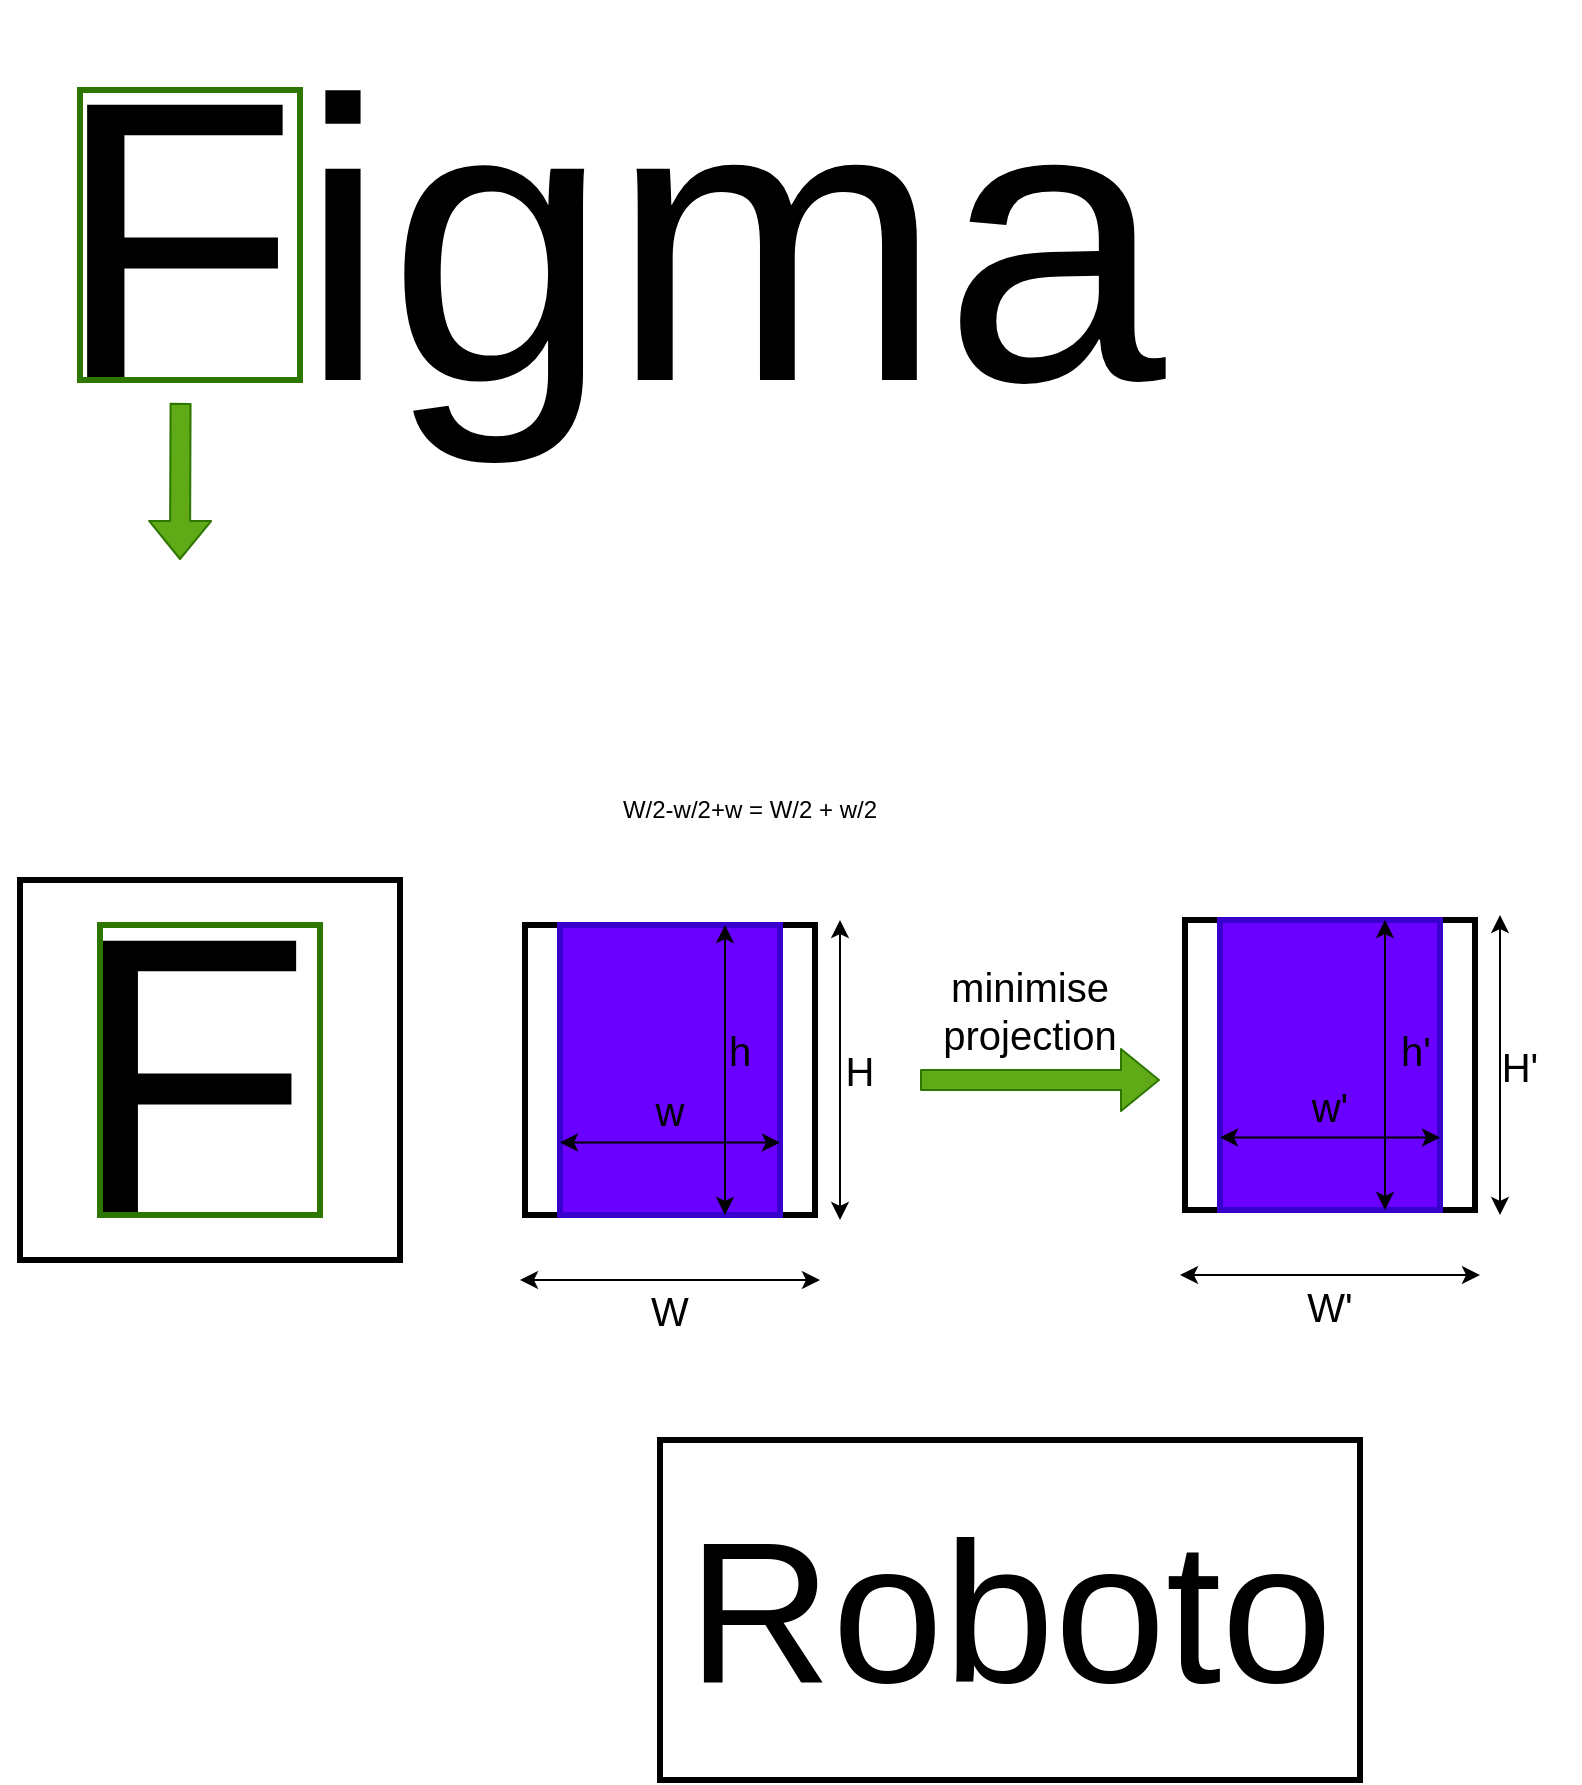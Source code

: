 <mxfile>
    <diagram id="DDabB2Z494bvnQJYpTpZ" name="Page-1">
        <mxGraphModel dx="629" dy="259" grid="1" gridSize="10" guides="1" tooltips="1" connect="1" arrows="1" fold="1" page="1" pageScale="1" pageWidth="850" pageHeight="1100" math="0" shadow="0">
            <root>
                <mxCell id="0"/>
                <mxCell id="1" parent="0"/>
                <mxCell id="13" value="" style="whiteSpace=wrap;html=1;aspect=fixed;strokeWidth=3;fontSize=200;fillColor=none;" parent="1" vertex="1">
                    <mxGeometry x="272.5" y="462.5" width="145" height="145" as="geometry"/>
                </mxCell>
                <mxCell id="12" value="" style="rounded=0;whiteSpace=wrap;html=1;fontSize=200;fillColor=#6a00ff;fontColor=#ffffff;strokeColor=#3700CC;strokeWidth=3;" parent="1" vertex="1">
                    <mxGeometry x="290" y="462.5" width="110" height="145" as="geometry"/>
                </mxCell>
                <mxCell id="2" value="&lt;font style=&quot;font-size: 200px;&quot;&gt;Figma&lt;/font&gt;" style="text;html=1;strokeColor=none;fillColor=none;align=center;verticalAlign=middle;whiteSpace=wrap;rounded=0;" parent="1" vertex="1">
                    <mxGeometry x="10" y="40" width="610" height="160" as="geometry"/>
                </mxCell>
                <mxCell id="3" value="" style="rounded=0;whiteSpace=wrap;html=1;fontSize=200;fillColor=none;fontColor=#ffffff;strokeColor=#2D7600;strokeWidth=3;" parent="1" vertex="1">
                    <mxGeometry x="50" y="45" width="110" height="145" as="geometry"/>
                </mxCell>
                <mxCell id="4" value="" style="shape=flexArrow;endArrow=classic;html=1;fontSize=200;exitX=0.148;exitY=1.009;exitDx=0;exitDy=0;exitPerimeter=0;fillColor=#60a917;strokeColor=#2D7600;" parent="1" source="2" edge="1">
                    <mxGeometry width="50" height="50" relative="1" as="geometry">
                        <mxPoint x="150" y="180" as="sourcePoint"/>
                        <mxPoint x="100" y="280" as="targetPoint"/>
                    </mxGeometry>
                </mxCell>
                <mxCell id="7" value="&lt;font style=&quot;font-size: 200px;&quot;&gt;F&lt;/font&gt;" style="text;html=1;strokeColor=none;fillColor=none;align=center;verticalAlign=middle;whiteSpace=wrap;rounded=0;" parent="1" vertex="1">
                    <mxGeometry x="20" y="457.5" width="170" height="160" as="geometry"/>
                </mxCell>
                <mxCell id="8" value="" style="rounded=0;whiteSpace=wrap;html=1;fontSize=200;fillColor=none;fontColor=#ffffff;strokeColor=#2D7600;strokeWidth=3;" parent="1" vertex="1">
                    <mxGeometry x="60" y="462.5" width="110" height="145" as="geometry"/>
                </mxCell>
                <mxCell id="10" value="" style="whiteSpace=wrap;html=1;aspect=fixed;strokeWidth=3;fontSize=200;fillColor=none;" parent="1" vertex="1">
                    <mxGeometry x="20" y="440" width="190" height="190" as="geometry"/>
                </mxCell>
                <mxCell id="14" value="" style="endArrow=classic;startArrow=classic;html=1;fontSize=200;entryX=0.75;entryY=0;entryDx=0;entryDy=0;exitX=0.75;exitY=1;exitDx=0;exitDy=0;" parent="1" source="12" target="12" edge="1">
                    <mxGeometry width="50" height="50" relative="1" as="geometry">
                        <mxPoint x="320" y="580" as="sourcePoint"/>
                        <mxPoint x="370" y="530" as="targetPoint"/>
                    </mxGeometry>
                </mxCell>
                <mxCell id="15" value="" style="endArrow=classic;startArrow=classic;html=1;fontSize=200;exitX=0;exitY=0.75;exitDx=0;exitDy=0;entryX=1;entryY=0.75;entryDx=0;entryDy=0;" parent="1" source="12" target="12" edge="1">
                    <mxGeometry width="50" height="50" relative="1" as="geometry">
                        <mxPoint x="320" y="600" as="sourcePoint"/>
                        <mxPoint x="370" y="550" as="targetPoint"/>
                    </mxGeometry>
                </mxCell>
                <mxCell id="20" value="" style="endArrow=classic;startArrow=classic;html=1;fontSize=20;" parent="1" edge="1">
                    <mxGeometry width="50" height="50" relative="1" as="geometry">
                        <mxPoint x="270" y="640" as="sourcePoint"/>
                        <mxPoint x="420" y="640" as="targetPoint"/>
                    </mxGeometry>
                </mxCell>
                <mxCell id="21" value="w" style="text;html=1;strokeColor=none;fillColor=none;align=center;verticalAlign=middle;whiteSpace=wrap;rounded=0;strokeWidth=3;fontSize=20;" parent="1" vertex="1">
                    <mxGeometry x="315" y="540" width="60" height="30" as="geometry"/>
                </mxCell>
                <mxCell id="22" value="h" style="text;html=1;strokeColor=none;fillColor=none;align=center;verticalAlign=middle;whiteSpace=wrap;rounded=0;strokeWidth=3;fontSize=20;" parent="1" vertex="1">
                    <mxGeometry x="350" y="510" width="60" height="30" as="geometry"/>
                </mxCell>
                <mxCell id="23" value="W" style="text;html=1;strokeColor=none;fillColor=none;align=center;verticalAlign=middle;whiteSpace=wrap;rounded=0;strokeWidth=3;fontSize=20;" parent="1" vertex="1">
                    <mxGeometry x="315" y="640" width="60" height="30" as="geometry"/>
                </mxCell>
                <mxCell id="24" value="" style="endArrow=classic;startArrow=classic;html=1;fontSize=20;" parent="1" edge="1">
                    <mxGeometry width="50" height="50" relative="1" as="geometry">
                        <mxPoint x="430" y="610" as="sourcePoint"/>
                        <mxPoint x="430" y="460" as="targetPoint"/>
                    </mxGeometry>
                </mxCell>
                <mxCell id="25" value="H" style="text;html=1;strokeColor=none;fillColor=none;align=center;verticalAlign=middle;whiteSpace=wrap;rounded=0;strokeWidth=3;fontSize=20;" parent="1" vertex="1">
                    <mxGeometry x="410" y="520" width="60" height="30" as="geometry"/>
                </mxCell>
                <mxCell id="26" value="" style="shape=flexArrow;endArrow=classic;html=1;fontSize=20;fillColor=#60a917;strokeColor=#2D7600;" parent="1" edge="1">
                    <mxGeometry width="50" height="50" relative="1" as="geometry">
                        <mxPoint x="470" y="540" as="sourcePoint"/>
                        <mxPoint x="590" y="540" as="targetPoint"/>
                    </mxGeometry>
                </mxCell>
                <mxCell id="27" value="minimise projection" style="text;html=1;strokeColor=none;fillColor=none;align=center;verticalAlign=middle;whiteSpace=wrap;rounded=0;strokeWidth=3;fontSize=20;" parent="1" vertex="1">
                    <mxGeometry x="480" y="490" width="90" height="30" as="geometry"/>
                </mxCell>
                <mxCell id="28" value="" style="whiteSpace=wrap;html=1;aspect=fixed;strokeWidth=3;fontSize=200;fillColor=none;" parent="1" vertex="1">
                    <mxGeometry x="602.5" y="460" width="145" height="145" as="geometry"/>
                </mxCell>
                <mxCell id="29" value="" style="rounded=0;whiteSpace=wrap;html=1;fontSize=200;fillColor=#6a00ff;fontColor=#ffffff;strokeColor=#3700CC;strokeWidth=3;" parent="1" vertex="1">
                    <mxGeometry x="620" y="460" width="110" height="145" as="geometry"/>
                </mxCell>
                <mxCell id="30" value="" style="endArrow=classic;startArrow=classic;html=1;fontSize=200;entryX=0.75;entryY=0;entryDx=0;entryDy=0;exitX=0.75;exitY=1;exitDx=0;exitDy=0;" parent="1" source="29" target="29" edge="1">
                    <mxGeometry width="50" height="50" relative="1" as="geometry">
                        <mxPoint x="650" y="577.5" as="sourcePoint"/>
                        <mxPoint x="700" y="527.5" as="targetPoint"/>
                    </mxGeometry>
                </mxCell>
                <mxCell id="31" value="" style="endArrow=classic;startArrow=classic;html=1;fontSize=200;exitX=0;exitY=0.75;exitDx=0;exitDy=0;entryX=1;entryY=0.75;entryDx=0;entryDy=0;" parent="1" source="29" target="29" edge="1">
                    <mxGeometry width="50" height="50" relative="1" as="geometry">
                        <mxPoint x="650" y="597.5" as="sourcePoint"/>
                        <mxPoint x="700" y="547.5" as="targetPoint"/>
                    </mxGeometry>
                </mxCell>
                <mxCell id="32" value="" style="endArrow=classic;startArrow=classic;html=1;fontSize=20;" parent="1" edge="1">
                    <mxGeometry width="50" height="50" relative="1" as="geometry">
                        <mxPoint x="600" y="637.5" as="sourcePoint"/>
                        <mxPoint x="750" y="637.5" as="targetPoint"/>
                    </mxGeometry>
                </mxCell>
                <mxCell id="33" value="w'" style="text;html=1;strokeColor=none;fillColor=none;align=center;verticalAlign=middle;whiteSpace=wrap;rounded=0;strokeWidth=3;fontSize=20;" parent="1" vertex="1">
                    <mxGeometry x="645" y="537.5" width="60" height="30" as="geometry"/>
                </mxCell>
                <mxCell id="34" value="h'" style="text;html=1;strokeColor=none;fillColor=none;align=center;verticalAlign=middle;whiteSpace=wrap;rounded=0;strokeWidth=3;fontSize=20;" parent="1" vertex="1">
                    <mxGeometry x="687.5" y="510" width="60" height="30" as="geometry"/>
                </mxCell>
                <mxCell id="35" value="W'" style="text;html=1;strokeColor=none;fillColor=none;align=center;verticalAlign=middle;whiteSpace=wrap;rounded=0;strokeWidth=3;fontSize=20;" parent="1" vertex="1">
                    <mxGeometry x="645" y="637.5" width="60" height="30" as="geometry"/>
                </mxCell>
                <mxCell id="36" value="" style="endArrow=classic;startArrow=classic;html=1;fontSize=20;" parent="1" edge="1">
                    <mxGeometry width="50" height="50" relative="1" as="geometry">
                        <mxPoint x="760" y="607.5" as="sourcePoint"/>
                        <mxPoint x="760" y="457.5" as="targetPoint"/>
                    </mxGeometry>
                </mxCell>
                <mxCell id="37" value="H'" style="text;html=1;strokeColor=none;fillColor=none;align=center;verticalAlign=middle;whiteSpace=wrap;rounded=0;strokeWidth=3;fontSize=20;" parent="1" vertex="1">
                    <mxGeometry x="740" y="517.5" width="60" height="30" as="geometry"/>
                </mxCell>
                <mxCell id="39" value="Roboto" style="rounded=0;whiteSpace=wrap;html=1;strokeWidth=3;fontSize=100;fillColor=#FFFFFF;fontColor=#000000;" parent="1" vertex="1">
                    <mxGeometry x="340" y="720" width="350" height="170" as="geometry"/>
                </mxCell>
                <mxCell id="40" value="W/2-w/2+w = W/2 + w/2" style="text;html=1;strokeColor=none;fillColor=none;align=center;verticalAlign=middle;whiteSpace=wrap;rounded=0;" vertex="1" parent="1">
                    <mxGeometry x="300" y="390" width="170" height="30" as="geometry"/>
                </mxCell>
            </root>
        </mxGraphModel>
    </diagram>
</mxfile>